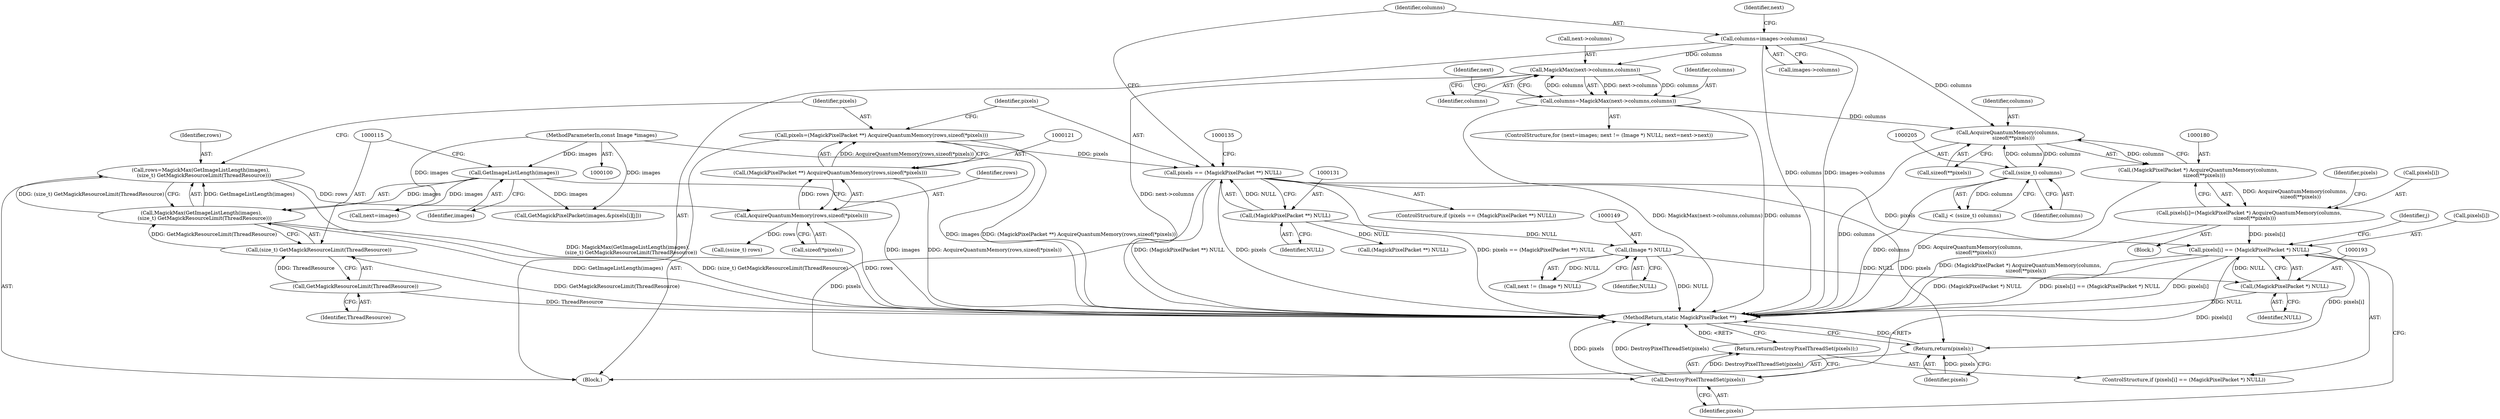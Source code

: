 digraph "0_ImageMagick6_91e58d967a92250439ede038ccfb0913a81e59fe@array" {
"1000188" [label="(Call,pixels[i] == (MagickPixelPacket *) NULL)"];
"1000128" [label="(Call,pixels == (MagickPixelPacket **) NULL)"];
"1000118" [label="(Call,pixels=(MagickPixelPacket **) AcquireQuantumMemory(rows,sizeof(*pixels)))"];
"1000120" [label="(Call,(MagickPixelPacket **) AcquireQuantumMemory(rows,sizeof(*pixels)))"];
"1000122" [label="(Call,AcquireQuantumMemory(rows,sizeof(*pixels)))"];
"1000109" [label="(Call,rows=MagickMax(GetImageListLength(images),\n    (size_t) GetMagickResourceLimit(ThreadResource)))"];
"1000111" [label="(Call,MagickMax(GetImageListLength(images),\n    (size_t) GetMagickResourceLimit(ThreadResource)))"];
"1000112" [label="(Call,GetImageListLength(images))"];
"1000101" [label="(MethodParameterIn,const Image *images)"];
"1000114" [label="(Call,(size_t) GetMagickResourceLimit(ThreadResource))"];
"1000116" [label="(Call,GetMagickResourceLimit(ThreadResource))"];
"1000130" [label="(Call,(MagickPixelPacket **) NULL)"];
"1000175" [label="(Call,pixels[i]=(MagickPixelPacket *) AcquireQuantumMemory(columns,\n       sizeof(**pixels)))"];
"1000179" [label="(Call,(MagickPixelPacket *) AcquireQuantumMemory(columns,\n       sizeof(**pixels)))"];
"1000181" [label="(Call,AcquireQuantumMemory(columns,\n       sizeof(**pixels)))"];
"1000156" [label="(Call,columns=MagickMax(next->columns,columns))"];
"1000158" [label="(Call,MagickMax(next->columns,columns))"];
"1000137" [label="(Call,columns=images->columns)"];
"1000204" [label="(Call,(ssize_t) columns)"];
"1000192" [label="(Call,(MagickPixelPacket *) NULL)"];
"1000148" [label="(Call,(Image *) NULL)"];
"1000196" [label="(Call,DestroyPixelThreadSet(pixels))"];
"1000195" [label="(Return,return(DestroyPixelThreadSet(pixels));)"];
"1000217" [label="(Return,return(pixels);)"];
"1000175" [label="(Call,pixels[i]=(MagickPixelPacket *) AcquireQuantumMemory(columns,\n       sizeof(**pixels)))"];
"1000157" [label="(Identifier,columns)"];
"1000195" [label="(Return,return(DestroyPixelThreadSet(pixels));)"];
"1000101" [label="(MethodParameterIn,const Image *images)"];
"1000162" [label="(Identifier,columns)"];
"1000117" [label="(Identifier,ThreadResource)"];
"1000138" [label="(Identifier,columns)"];
"1000119" [label="(Identifier,pixels)"];
"1000142" [label="(ControlStructure,for (next=images; next != (Image *) NULL; next=next->next))"];
"1000200" [label="(Identifier,j)"];
"1000183" [label="(Call,sizeof(**pixels))"];
"1000110" [label="(Identifier,rows)"];
"1000156" [label="(Call,columns=MagickMax(next->columns,columns))"];
"1000123" [label="(Identifier,rows)"];
"1000118" [label="(Call,pixels=(MagickPixelPacket **) AcquireQuantumMemory(rows,sizeof(*pixels)))"];
"1000129" [label="(Identifier,pixels)"];
"1000176" [label="(Call,pixels[i])"];
"1000150" [label="(Identifier,NULL)"];
"1000113" [label="(Identifier,images)"];
"1000206" [label="(Identifier,columns)"];
"1000192" [label="(Call,(MagickPixelPacket *) NULL)"];
"1000219" [label="(MethodReturn,static MagickPixelPacket **)"];
"1000111" [label="(Call,MagickMax(GetImageListLength(images),\n    (size_t) GetMagickResourceLimit(ThreadResource)))"];
"1000169" [label="(Call,(ssize_t) rows)"];
"1000174" [label="(Block,)"];
"1000209" [label="(Call,GetMagickPixelPacket(images,&pixels[i][j]))"];
"1000112" [label="(Call,GetImageListLength(images))"];
"1000134" [label="(Call,(MagickPixelPacket **) NULL)"];
"1000202" [label="(Call,j < (ssize_t) columns)"];
"1000197" [label="(Identifier,pixels)"];
"1000122" [label="(Call,AcquireQuantumMemory(rows,sizeof(*pixels)))"];
"1000189" [label="(Call,pixels[i])"];
"1000187" [label="(ControlStructure,if (pixels[i] == (MagickPixelPacket *) NULL))"];
"1000128" [label="(Call,pixels == (MagickPixelPacket **) NULL)"];
"1000152" [label="(Identifier,next)"];
"1000196" [label="(Call,DestroyPixelThreadSet(pixels))"];
"1000102" [label="(Block,)"];
"1000132" [label="(Identifier,NULL)"];
"1000158" [label="(Call,MagickMax(next->columns,columns))"];
"1000116" [label="(Call,GetMagickResourceLimit(ThreadResource))"];
"1000139" [label="(Call,images->columns)"];
"1000120" [label="(Call,(MagickPixelPacket **) AcquireQuantumMemory(rows,sizeof(*pixels)))"];
"1000137" [label="(Call,columns=images->columns)"];
"1000204" [label="(Call,(ssize_t) columns)"];
"1000127" [label="(ControlStructure,if (pixels == (MagickPixelPacket **) NULL))"];
"1000217" [label="(Return,return(pixels);)"];
"1000148" [label="(Call,(Image *) NULL)"];
"1000114" [label="(Call,(size_t) GetMagickResourceLimit(ThreadResource))"];
"1000179" [label="(Call,(MagickPixelPacket *) AcquireQuantumMemory(columns,\n       sizeof(**pixels)))"];
"1000146" [label="(Call,next != (Image *) NULL)"];
"1000188" [label="(Call,pixels[i] == (MagickPixelPacket *) NULL)"];
"1000130" [label="(Call,(MagickPixelPacket **) NULL)"];
"1000159" [label="(Call,next->columns)"];
"1000143" [label="(Call,next=images)"];
"1000181" [label="(Call,AcquireQuantumMemory(columns,\n       sizeof(**pixels)))"];
"1000218" [label="(Identifier,pixels)"];
"1000182" [label="(Identifier,columns)"];
"1000194" [label="(Identifier,NULL)"];
"1000109" [label="(Call,rows=MagickMax(GetImageListLength(images),\n    (size_t) GetMagickResourceLimit(ThreadResource)))"];
"1000190" [label="(Identifier,pixels)"];
"1000124" [label="(Call,sizeof(*pixels))"];
"1000144" [label="(Identifier,next)"];
"1000188" -> "1000187"  [label="AST: "];
"1000188" -> "1000192"  [label="CFG: "];
"1000189" -> "1000188"  [label="AST: "];
"1000192" -> "1000188"  [label="AST: "];
"1000197" -> "1000188"  [label="CFG: "];
"1000200" -> "1000188"  [label="CFG: "];
"1000188" -> "1000219"  [label="DDG: pixels[i] == (MagickPixelPacket *) NULL"];
"1000188" -> "1000219"  [label="DDG: pixels[i]"];
"1000188" -> "1000219"  [label="DDG: (MagickPixelPacket *) NULL"];
"1000128" -> "1000188"  [label="DDG: pixels"];
"1000175" -> "1000188"  [label="DDG: pixels[i]"];
"1000192" -> "1000188"  [label="DDG: NULL"];
"1000188" -> "1000196"  [label="DDG: pixels[i]"];
"1000188" -> "1000217"  [label="DDG: pixels[i]"];
"1000128" -> "1000127"  [label="AST: "];
"1000128" -> "1000130"  [label="CFG: "];
"1000129" -> "1000128"  [label="AST: "];
"1000130" -> "1000128"  [label="AST: "];
"1000135" -> "1000128"  [label="CFG: "];
"1000138" -> "1000128"  [label="CFG: "];
"1000128" -> "1000219"  [label="DDG: (MagickPixelPacket **) NULL"];
"1000128" -> "1000219"  [label="DDG: pixels"];
"1000128" -> "1000219"  [label="DDG: pixels == (MagickPixelPacket **) NULL"];
"1000118" -> "1000128"  [label="DDG: pixels"];
"1000130" -> "1000128"  [label="DDG: NULL"];
"1000128" -> "1000196"  [label="DDG: pixels"];
"1000128" -> "1000217"  [label="DDG: pixels"];
"1000118" -> "1000102"  [label="AST: "];
"1000118" -> "1000120"  [label="CFG: "];
"1000119" -> "1000118"  [label="AST: "];
"1000120" -> "1000118"  [label="AST: "];
"1000129" -> "1000118"  [label="CFG: "];
"1000118" -> "1000219"  [label="DDG: (MagickPixelPacket **) AcquireQuantumMemory(rows,sizeof(*pixels))"];
"1000120" -> "1000118"  [label="DDG: AcquireQuantumMemory(rows,sizeof(*pixels))"];
"1000120" -> "1000122"  [label="CFG: "];
"1000121" -> "1000120"  [label="AST: "];
"1000122" -> "1000120"  [label="AST: "];
"1000120" -> "1000219"  [label="DDG: AcquireQuantumMemory(rows,sizeof(*pixels))"];
"1000122" -> "1000120"  [label="DDG: rows"];
"1000122" -> "1000124"  [label="CFG: "];
"1000123" -> "1000122"  [label="AST: "];
"1000124" -> "1000122"  [label="AST: "];
"1000122" -> "1000219"  [label="DDG: rows"];
"1000109" -> "1000122"  [label="DDG: rows"];
"1000122" -> "1000169"  [label="DDG: rows"];
"1000109" -> "1000102"  [label="AST: "];
"1000109" -> "1000111"  [label="CFG: "];
"1000110" -> "1000109"  [label="AST: "];
"1000111" -> "1000109"  [label="AST: "];
"1000119" -> "1000109"  [label="CFG: "];
"1000109" -> "1000219"  [label="DDG: MagickMax(GetImageListLength(images),\n    (size_t) GetMagickResourceLimit(ThreadResource))"];
"1000111" -> "1000109"  [label="DDG: GetImageListLength(images)"];
"1000111" -> "1000109"  [label="DDG: (size_t) GetMagickResourceLimit(ThreadResource)"];
"1000111" -> "1000114"  [label="CFG: "];
"1000112" -> "1000111"  [label="AST: "];
"1000114" -> "1000111"  [label="AST: "];
"1000111" -> "1000219"  [label="DDG: GetImageListLength(images)"];
"1000111" -> "1000219"  [label="DDG: (size_t) GetMagickResourceLimit(ThreadResource)"];
"1000112" -> "1000111"  [label="DDG: images"];
"1000114" -> "1000111"  [label="DDG: GetMagickResourceLimit(ThreadResource)"];
"1000112" -> "1000113"  [label="CFG: "];
"1000113" -> "1000112"  [label="AST: "];
"1000115" -> "1000112"  [label="CFG: "];
"1000112" -> "1000219"  [label="DDG: images"];
"1000101" -> "1000112"  [label="DDG: images"];
"1000112" -> "1000143"  [label="DDG: images"];
"1000112" -> "1000209"  [label="DDG: images"];
"1000101" -> "1000100"  [label="AST: "];
"1000101" -> "1000219"  [label="DDG: images"];
"1000101" -> "1000143"  [label="DDG: images"];
"1000101" -> "1000209"  [label="DDG: images"];
"1000114" -> "1000116"  [label="CFG: "];
"1000115" -> "1000114"  [label="AST: "];
"1000116" -> "1000114"  [label="AST: "];
"1000114" -> "1000219"  [label="DDG: GetMagickResourceLimit(ThreadResource)"];
"1000116" -> "1000114"  [label="DDG: ThreadResource"];
"1000116" -> "1000117"  [label="CFG: "];
"1000117" -> "1000116"  [label="AST: "];
"1000116" -> "1000219"  [label="DDG: ThreadResource"];
"1000130" -> "1000132"  [label="CFG: "];
"1000131" -> "1000130"  [label="AST: "];
"1000132" -> "1000130"  [label="AST: "];
"1000130" -> "1000134"  [label="DDG: NULL"];
"1000130" -> "1000148"  [label="DDG: NULL"];
"1000175" -> "1000174"  [label="AST: "];
"1000175" -> "1000179"  [label="CFG: "];
"1000176" -> "1000175"  [label="AST: "];
"1000179" -> "1000175"  [label="AST: "];
"1000190" -> "1000175"  [label="CFG: "];
"1000175" -> "1000219"  [label="DDG: (MagickPixelPacket *) AcquireQuantumMemory(columns,\n       sizeof(**pixels))"];
"1000179" -> "1000175"  [label="DDG: AcquireQuantumMemory(columns,\n       sizeof(**pixels))"];
"1000179" -> "1000181"  [label="CFG: "];
"1000180" -> "1000179"  [label="AST: "];
"1000181" -> "1000179"  [label="AST: "];
"1000179" -> "1000219"  [label="DDG: AcquireQuantumMemory(columns,\n       sizeof(**pixels))"];
"1000181" -> "1000179"  [label="DDG: columns"];
"1000181" -> "1000183"  [label="CFG: "];
"1000182" -> "1000181"  [label="AST: "];
"1000183" -> "1000181"  [label="AST: "];
"1000181" -> "1000219"  [label="DDG: columns"];
"1000156" -> "1000181"  [label="DDG: columns"];
"1000204" -> "1000181"  [label="DDG: columns"];
"1000137" -> "1000181"  [label="DDG: columns"];
"1000181" -> "1000204"  [label="DDG: columns"];
"1000156" -> "1000142"  [label="AST: "];
"1000156" -> "1000158"  [label="CFG: "];
"1000157" -> "1000156"  [label="AST: "];
"1000158" -> "1000156"  [label="AST: "];
"1000152" -> "1000156"  [label="CFG: "];
"1000156" -> "1000219"  [label="DDG: columns"];
"1000156" -> "1000219"  [label="DDG: MagickMax(next->columns,columns)"];
"1000158" -> "1000156"  [label="DDG: next->columns"];
"1000158" -> "1000156"  [label="DDG: columns"];
"1000156" -> "1000158"  [label="DDG: columns"];
"1000158" -> "1000162"  [label="CFG: "];
"1000159" -> "1000158"  [label="AST: "];
"1000162" -> "1000158"  [label="AST: "];
"1000158" -> "1000219"  [label="DDG: next->columns"];
"1000137" -> "1000158"  [label="DDG: columns"];
"1000137" -> "1000102"  [label="AST: "];
"1000137" -> "1000139"  [label="CFG: "];
"1000138" -> "1000137"  [label="AST: "];
"1000139" -> "1000137"  [label="AST: "];
"1000144" -> "1000137"  [label="CFG: "];
"1000137" -> "1000219"  [label="DDG: images->columns"];
"1000137" -> "1000219"  [label="DDG: columns"];
"1000204" -> "1000202"  [label="AST: "];
"1000204" -> "1000206"  [label="CFG: "];
"1000205" -> "1000204"  [label="AST: "];
"1000206" -> "1000204"  [label="AST: "];
"1000202" -> "1000204"  [label="CFG: "];
"1000204" -> "1000219"  [label="DDG: columns"];
"1000204" -> "1000202"  [label="DDG: columns"];
"1000192" -> "1000194"  [label="CFG: "];
"1000193" -> "1000192"  [label="AST: "];
"1000194" -> "1000192"  [label="AST: "];
"1000192" -> "1000219"  [label="DDG: NULL"];
"1000148" -> "1000192"  [label="DDG: NULL"];
"1000148" -> "1000146"  [label="AST: "];
"1000148" -> "1000150"  [label="CFG: "];
"1000149" -> "1000148"  [label="AST: "];
"1000150" -> "1000148"  [label="AST: "];
"1000146" -> "1000148"  [label="CFG: "];
"1000148" -> "1000219"  [label="DDG: NULL"];
"1000148" -> "1000146"  [label="DDG: NULL"];
"1000196" -> "1000195"  [label="AST: "];
"1000196" -> "1000197"  [label="CFG: "];
"1000197" -> "1000196"  [label="AST: "];
"1000195" -> "1000196"  [label="CFG: "];
"1000196" -> "1000219"  [label="DDG: pixels"];
"1000196" -> "1000219"  [label="DDG: DestroyPixelThreadSet(pixels)"];
"1000196" -> "1000195"  [label="DDG: DestroyPixelThreadSet(pixels)"];
"1000195" -> "1000187"  [label="AST: "];
"1000219" -> "1000195"  [label="CFG: "];
"1000195" -> "1000219"  [label="DDG: <RET>"];
"1000217" -> "1000102"  [label="AST: "];
"1000217" -> "1000218"  [label="CFG: "];
"1000218" -> "1000217"  [label="AST: "];
"1000219" -> "1000217"  [label="CFG: "];
"1000217" -> "1000219"  [label="DDG: <RET>"];
"1000218" -> "1000217"  [label="DDG: pixels"];
}
